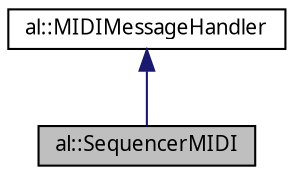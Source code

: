 digraph "al::SequencerMIDI"
{
 // LATEX_PDF_SIZE
  bgcolor="transparent";
  edge [fontname="FreeSans.ttf",fontsize="10",labelfontname="FreeSans.ttf",labelfontsize="10"];
  node [fontname="FreeSans.ttf",fontsize="10",shape=record];
  Node1 [label="al::SequencerMIDI",height=0.2,width=0.4,color="black", fillcolor="grey75", style="filled", fontcolor="black",tooltip="The PresetMIDI class connects PresetHandler objects to MIDI messages."];
  Node2 -> Node1 [dir="back",color="midnightblue",fontsize="10",style="solid",fontname="FreeSans.ttf"];
  Node2 [label="al::MIDIMessageHandler",height=0.2,width=0.4,color="black",URL="$classal_1_1_m_i_d_i_message_handler.html",tooltip=" "];
}
